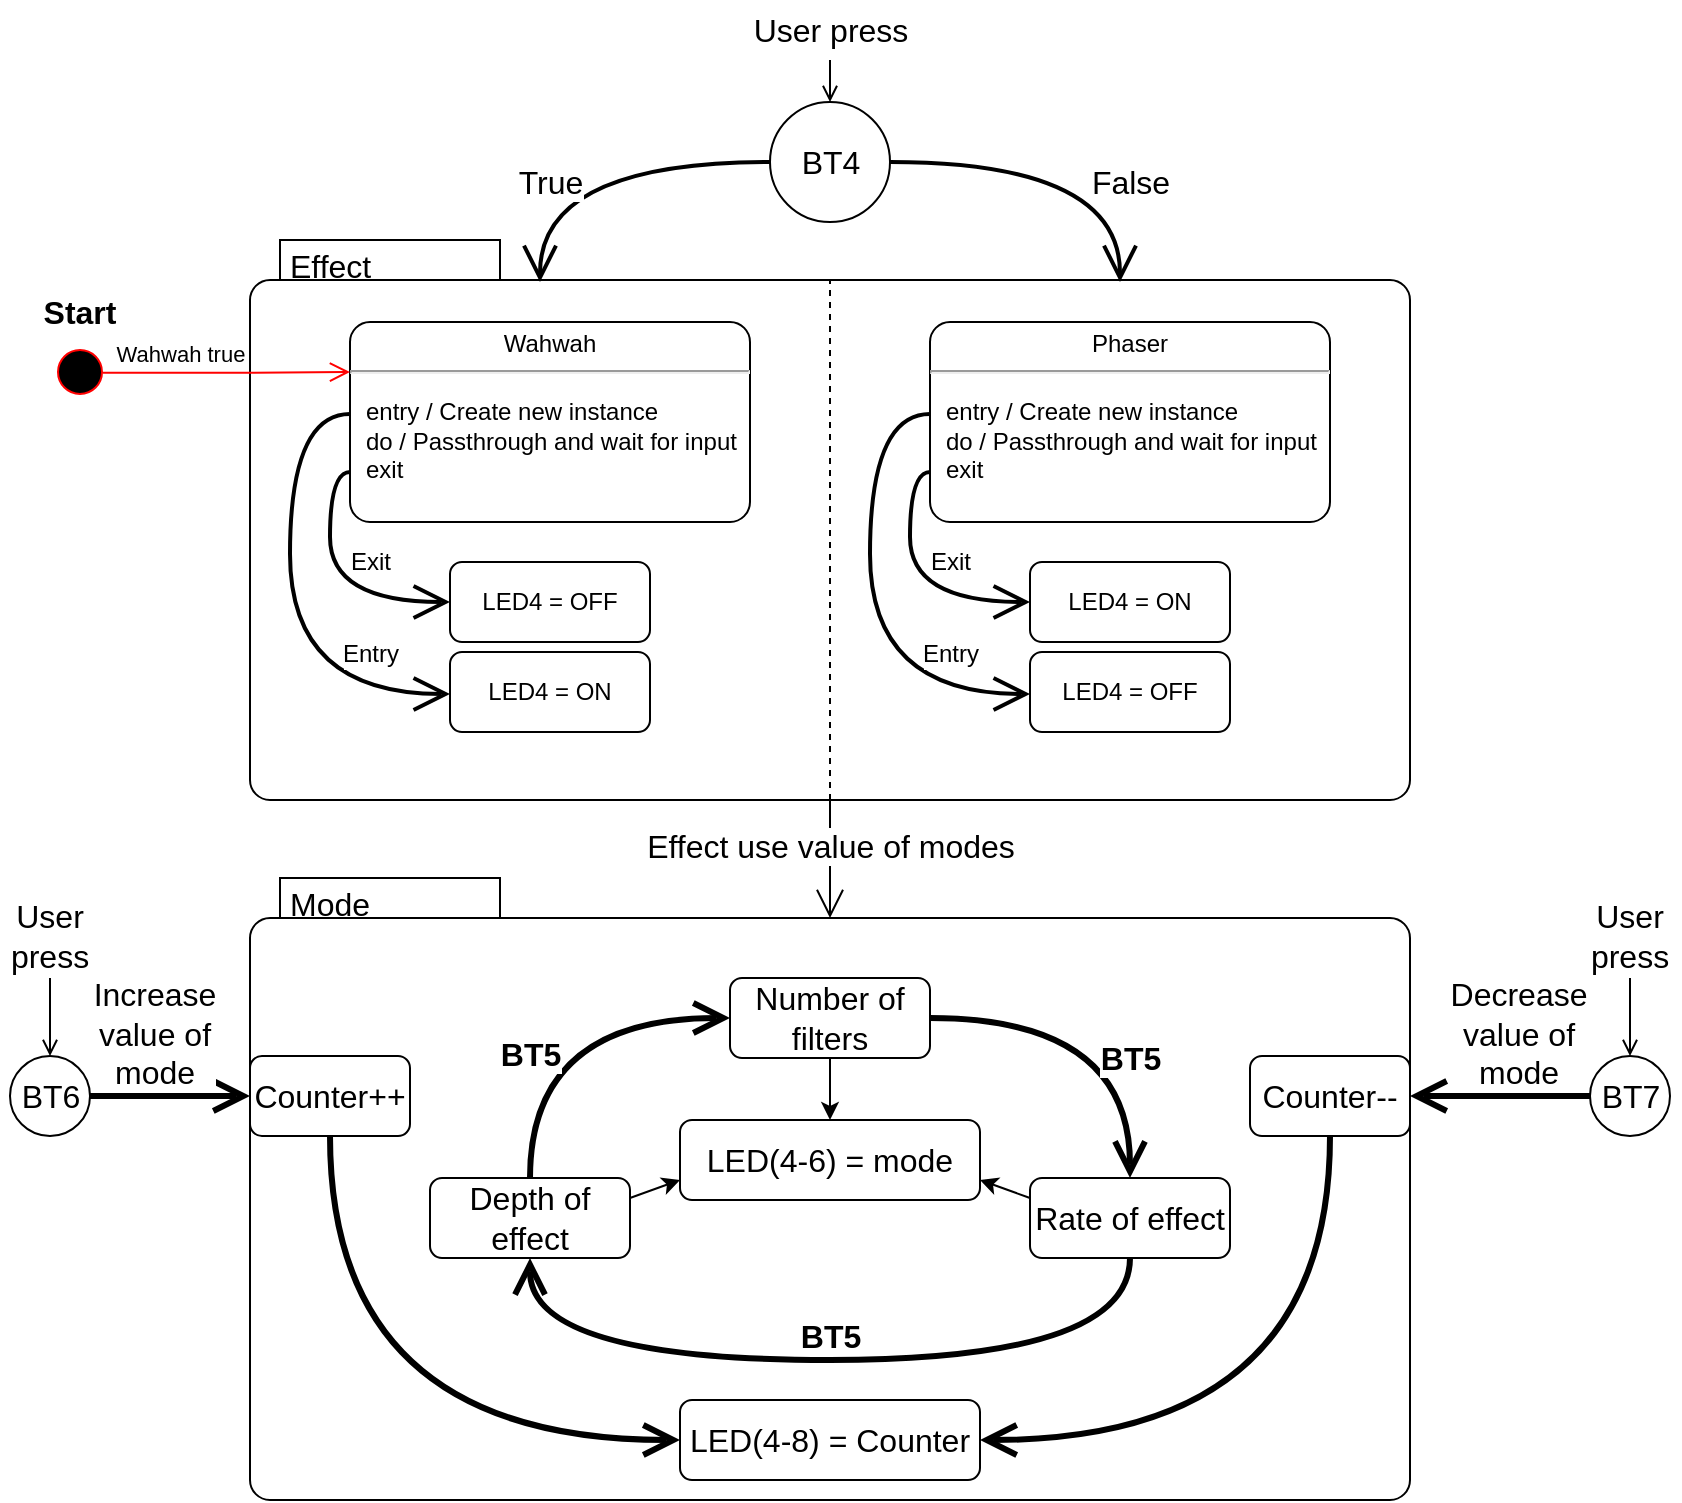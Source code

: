 <mxfile version="21.3.7" type="github">
  <diagram name="Page-1" id="avLiX0-ZLgYI8EXi2qUj">
    <mxGraphModel dx="1378" dy="1249" grid="1" gridSize="10" guides="1" tooltips="1" connect="1" arrows="1" fold="1" page="1" pageScale="1" pageWidth="1169" pageHeight="827" math="0" shadow="0">
      <root>
        <mxCell id="0" />
        <mxCell id="1" parent="0" />
        <mxCell id="FEn8FtpyVpgcIujweO89-69" value="Effect" style="shape=mxgraph.sysml.compState;html=1;align=left;verticalAlign=top;spacingTop=-3;spacingLeft=18;fontSize=16;" vertex="1" parent="1">
          <mxGeometry x="270" y="180" width="580" height="280" as="geometry" />
        </mxCell>
        <mxCell id="FEn8FtpyVpgcIujweO89-50" value="Mode" style="shape=mxgraph.sysml.compState;html=1;align=left;verticalAlign=top;spacingTop=-3;spacingLeft=18;fontSize=16;" vertex="1" parent="1">
          <mxGeometry x="270" y="499" width="580" height="311" as="geometry" />
        </mxCell>
        <mxCell id="FEn8FtpyVpgcIujweO89-2" value="&lt;p style=&quot;margin: 4px 0px 0px; text-align: center; font-size: 12px;&quot;&gt;Wahwah&lt;/p&gt;&lt;hr style=&quot;font-size: 12px;&quot;&gt;&lt;p style=&quot;font-size: 12px;&quot;&gt;&lt;/p&gt;&lt;p style=&quot;margin: 0px 0px 0px 8px; text-align: left; font-size: 12px;&quot;&gt;entry / Create new instance&lt;br style=&quot;font-size: 12px;&quot;&gt;do / Passthrough and wait for input&lt;br style=&quot;font-size: 12px;&quot;&gt;exit&amp;nbsp;&lt;/p&gt;" style="shape=mxgraph.sysml.simpleState;html=1;overflow=fill;whiteSpace=wrap;align=center;fontSize=12;" vertex="1" parent="1">
          <mxGeometry x="320" y="221" width="200" height="100" as="geometry" />
        </mxCell>
        <mxCell id="FEn8FtpyVpgcIujweO89-4" value="&lt;b style=&quot;font-size: 16px;&quot;&gt;Start&lt;/b&gt;" style="text;html=1;strokeColor=none;fillColor=none;align=center;verticalAlign=middle;whiteSpace=wrap;rounded=0;fontSize=16;" vertex="1" parent="1">
          <mxGeometry x="155" y="201" width="60" height="30" as="geometry" />
        </mxCell>
        <mxCell id="FEn8FtpyVpgcIujweO89-10" style="edgeStyle=orthogonalEdgeStyle;orthogonalLoop=1;jettySize=auto;html=1;exitX=1;exitY=0.5;exitDx=0;exitDy=0;entryX=0.75;entryY=0;entryDx=0;entryDy=20;entryPerimeter=0;curved=1;endArrow=open;endFill=0;targetPerimeterSpacing=0;endSize=14;strokeWidth=2;fontSize=16;" edge="1" parent="1" source="FEn8FtpyVpgcIujweO89-8">
          <mxGeometry relative="1" as="geometry">
            <mxPoint x="705" y="201" as="targetPoint" />
            <Array as="points">
              <mxPoint x="705" y="141" />
            </Array>
          </mxGeometry>
        </mxCell>
        <mxCell id="FEn8FtpyVpgcIujweO89-17" value="False" style="edgeLabel;html=1;align=center;verticalAlign=middle;resizable=0;points=[];fontSize=16;" vertex="1" connectable="0" parent="FEn8FtpyVpgcIujweO89-10">
          <mxGeometry x="-0.224" y="-19" relative="1" as="geometry">
            <mxPoint x="52" y="-9" as="offset" />
          </mxGeometry>
        </mxCell>
        <mxCell id="FEn8FtpyVpgcIujweO89-13" style="edgeStyle=orthogonalEdgeStyle;rounded=0;orthogonalLoop=1;jettySize=auto;html=1;entryX=0.5;entryY=0;entryDx=0;entryDy=0;endArrow=open;endFill=0;exitX=0.5;exitY=1;exitDx=0;exitDy=0;fontSize=16;" edge="1" parent="1" source="FEn8FtpyVpgcIujweO89-14" target="FEn8FtpyVpgcIujweO89-8">
          <mxGeometry relative="1" as="geometry">
            <mxPoint x="560" y="71" as="sourcePoint" />
          </mxGeometry>
        </mxCell>
        <mxCell id="FEn8FtpyVpgcIujweO89-8" value="BT4" style="shape=ellipse;html=1;fontSize=16;align=center;" vertex="1" parent="1">
          <mxGeometry x="530" y="111" width="60" height="60" as="geometry" />
        </mxCell>
        <mxCell id="FEn8FtpyVpgcIujweO89-12" style="edgeStyle=orthogonalEdgeStyle;orthogonalLoop=1;jettySize=auto;html=1;exitX=0;exitY=0.5;exitDx=0;exitDy=0;entryX=0.25;entryY=0;entryDx=0;entryDy=20;entryPerimeter=0;curved=1;endArrow=open;endFill=0;targetPerimeterSpacing=0;endSize=14;strokeWidth=2;fontSize=16;" edge="1" parent="1" source="FEn8FtpyVpgcIujweO89-8">
          <mxGeometry relative="1" as="geometry">
            <mxPoint x="595" y="81" as="sourcePoint" />
            <mxPoint x="415" y="201" as="targetPoint" />
            <Array as="points">
              <mxPoint x="415" y="141" />
            </Array>
          </mxGeometry>
        </mxCell>
        <mxCell id="FEn8FtpyVpgcIujweO89-16" value="True" style="edgeLabel;html=1;align=center;verticalAlign=middle;resizable=0;points=[];fontSize=16;" vertex="1" connectable="0" parent="FEn8FtpyVpgcIujweO89-12">
          <mxGeometry x="-0.22" y="13" relative="1" as="geometry">
            <mxPoint x="-42" y="-3" as="offset" />
          </mxGeometry>
        </mxCell>
        <mxCell id="FEn8FtpyVpgcIujweO89-14" value="User press" style="text;html=1;strokeColor=none;fillColor=none;align=center;verticalAlign=middle;whiteSpace=wrap;rounded=0;fontSize=16;" vertex="1" parent="1">
          <mxGeometry x="512.5" y="60" width="95" height="30" as="geometry" />
        </mxCell>
        <mxCell id="FEn8FtpyVpgcIujweO89-18" value="LED4 = OFF" style="shape=rect;rounded=1;html=1;whiteSpace=wrap;align=center;fontSize=12;" vertex="1" parent="1">
          <mxGeometry x="370" y="341" width="100" height="40" as="geometry" />
        </mxCell>
        <mxCell id="FEn8FtpyVpgcIujweO89-21" style="edgeStyle=orthogonalEdgeStyle;orthogonalLoop=1;jettySize=auto;html=1;exitX=0;exitY=0.75;exitDx=0;exitDy=0;entryX=0;entryY=0.5;entryDx=0;entryDy=0;curved=1;endArrow=open;endFill=0;targetPerimeterSpacing=0;endSize=14;strokeWidth=2;exitPerimeter=0;fontSize=12;" edge="1" parent="1" source="FEn8FtpyVpgcIujweO89-2" target="FEn8FtpyVpgcIujweO89-18">
          <mxGeometry relative="1" as="geometry">
            <mxPoint x="550" y="81" as="sourcePoint" />
            <mxPoint x="435" y="171" as="targetPoint" />
            <Array as="points">
              <mxPoint x="310" y="296" />
              <mxPoint x="310" y="361" />
            </Array>
          </mxGeometry>
        </mxCell>
        <mxCell id="FEn8FtpyVpgcIujweO89-22" value="Exit" style="edgeLabel;html=1;align=center;verticalAlign=middle;resizable=0;points=[];fontSize=12;" vertex="1" connectable="0" parent="FEn8FtpyVpgcIujweO89-21">
          <mxGeometry x="-0.22" y="13" relative="1" as="geometry">
            <mxPoint x="7" y="2" as="offset" />
          </mxGeometry>
        </mxCell>
        <mxCell id="FEn8FtpyVpgcIujweO89-24" value="LED4 = ON" style="shape=rect;rounded=1;html=1;whiteSpace=wrap;align=center;fontSize=12;" vertex="1" parent="1">
          <mxGeometry x="370" y="386" width="100" height="40" as="geometry" />
        </mxCell>
        <mxCell id="FEn8FtpyVpgcIujweO89-25" style="edgeStyle=orthogonalEdgeStyle;orthogonalLoop=1;jettySize=auto;html=1;exitX=0;exitY=0.5;exitDx=0;exitDy=0;entryX=0;entryY=0.5;entryDx=0;entryDy=0;curved=1;endArrow=open;endFill=0;targetPerimeterSpacing=0;endSize=14;strokeWidth=2;exitPerimeter=0;fontSize=12;" edge="1" parent="1">
          <mxGeometry relative="1" as="geometry">
            <mxPoint x="320" y="267" as="sourcePoint" />
            <mxPoint x="370" y="407" as="targetPoint" />
            <Array as="points">
              <mxPoint x="290" y="267" />
              <mxPoint x="290" y="407" />
            </Array>
          </mxGeometry>
        </mxCell>
        <mxCell id="FEn8FtpyVpgcIujweO89-26" value="Entry" style="edgeLabel;html=1;align=center;verticalAlign=middle;resizable=0;points=[];fontSize=12;" vertex="1" connectable="0" parent="FEn8FtpyVpgcIujweO89-25">
          <mxGeometry x="-0.22" y="13" relative="1" as="geometry">
            <mxPoint x="27" y="52" as="offset" />
          </mxGeometry>
        </mxCell>
        <mxCell id="FEn8FtpyVpgcIujweO89-27" value="&lt;p style=&quot;margin: 4px 0px 0px; text-align: center; font-size: 12px;&quot;&gt;Phaser&lt;/p&gt;&lt;hr style=&quot;font-size: 12px;&quot;&gt;&lt;p style=&quot;font-size: 12px;&quot;&gt;&lt;/p&gt;&lt;p style=&quot;margin: 0px 0px 0px 8px; text-align: left; font-size: 12px;&quot;&gt;entry / Create new instance&lt;br style=&quot;font-size: 12px;&quot;&gt;do / Passthrough and wait for input&lt;br style=&quot;font-size: 12px;&quot;&gt;exit&amp;nbsp;&lt;/p&gt;" style="shape=mxgraph.sysml.simpleState;html=1;overflow=fill;whiteSpace=wrap;align=center;fontSize=12;" vertex="1" parent="1">
          <mxGeometry x="610" y="221" width="200" height="100" as="geometry" />
        </mxCell>
        <mxCell id="FEn8FtpyVpgcIujweO89-28" value="LED4 = ON" style="shape=rect;rounded=1;html=1;whiteSpace=wrap;align=center;fontSize=12;" vertex="1" parent="1">
          <mxGeometry x="660" y="341" width="100" height="40" as="geometry" />
        </mxCell>
        <mxCell id="FEn8FtpyVpgcIujweO89-29" style="edgeStyle=orthogonalEdgeStyle;orthogonalLoop=1;jettySize=auto;html=1;exitX=0;exitY=0.75;exitDx=0;exitDy=0;entryX=0;entryY=0.5;entryDx=0;entryDy=0;curved=1;endArrow=open;endFill=0;targetPerimeterSpacing=0;endSize=14;strokeWidth=2;exitPerimeter=0;fontSize=12;" edge="1" parent="1" source="FEn8FtpyVpgcIujweO89-27" target="FEn8FtpyVpgcIujweO89-28">
          <mxGeometry relative="1" as="geometry">
            <mxPoint x="840" y="81" as="sourcePoint" />
            <mxPoint x="725" y="171" as="targetPoint" />
            <Array as="points">
              <mxPoint x="600" y="296" />
              <mxPoint x="600" y="361" />
            </Array>
          </mxGeometry>
        </mxCell>
        <mxCell id="FEn8FtpyVpgcIujweO89-30" value="Exit" style="edgeLabel;html=1;align=center;verticalAlign=middle;resizable=0;points=[];fontSize=12;" vertex="1" connectable="0" parent="FEn8FtpyVpgcIujweO89-29">
          <mxGeometry x="-0.22" y="13" relative="1" as="geometry">
            <mxPoint x="7" y="2" as="offset" />
          </mxGeometry>
        </mxCell>
        <mxCell id="FEn8FtpyVpgcIujweO89-31" value="LED4 = OFF" style="shape=rect;rounded=1;html=1;whiteSpace=wrap;align=center;fontSize=12;" vertex="1" parent="1">
          <mxGeometry x="660" y="386" width="100" height="40" as="geometry" />
        </mxCell>
        <mxCell id="FEn8FtpyVpgcIujweO89-32" style="edgeStyle=orthogonalEdgeStyle;orthogonalLoop=1;jettySize=auto;html=1;exitX=0;exitY=0.5;exitDx=0;exitDy=0;entryX=0;entryY=0.5;entryDx=0;entryDy=0;curved=1;endArrow=open;endFill=0;targetPerimeterSpacing=0;endSize=14;strokeWidth=2;exitPerimeter=0;fontSize=12;" edge="1" parent="1">
          <mxGeometry relative="1" as="geometry">
            <mxPoint x="610" y="267" as="sourcePoint" />
            <mxPoint x="660" y="407" as="targetPoint" />
            <Array as="points">
              <mxPoint x="580" y="267" />
              <mxPoint x="580" y="407" />
            </Array>
          </mxGeometry>
        </mxCell>
        <mxCell id="FEn8FtpyVpgcIujweO89-33" value="Entry" style="edgeLabel;html=1;align=center;verticalAlign=middle;resizable=0;points=[];fontSize=12;" vertex="1" connectable="0" parent="FEn8FtpyVpgcIujweO89-32">
          <mxGeometry x="-0.22" y="13" relative="1" as="geometry">
            <mxPoint x="27" y="52" as="offset" />
          </mxGeometry>
        </mxCell>
        <mxCell id="FEn8FtpyVpgcIujweO89-37" value="" style="edgeStyle=elbowEdgeStyle;html=1;elbow=horizontal;align=right;verticalAlign=bottom;rounded=0;labelBackgroundColor=none;endArrow=open;endSize=12;exitX=0.5;exitY=1;exitDx=0;exitDy=0;exitPerimeter=0;entryX=0.5;entryY=0;entryDx=0;entryDy=20;entryPerimeter=0;fontSize=16;" edge="1" target="FEn8FtpyVpgcIujweO89-50" parent="1" source="FEn8FtpyVpgcIujweO89-69">
          <mxGeometry relative="1" as="geometry">
            <mxPoint x="705" y="451" as="sourcePoint" />
            <mxPoint x="560" y="501.0" as="targetPoint" />
            <Array as="points">
              <mxPoint x="560" y="471" />
            </Array>
          </mxGeometry>
        </mxCell>
        <mxCell id="FEn8FtpyVpgcIujweO89-60" value="Effect use value of modes" style="edgeLabel;html=1;align=center;verticalAlign=middle;resizable=0;points=[];fontSize=16;" vertex="1" connectable="0" parent="FEn8FtpyVpgcIujweO89-37">
          <mxGeometry x="0.607" y="-3" relative="1" as="geometry">
            <mxPoint x="3" y="-25" as="offset" />
          </mxGeometry>
        </mxCell>
        <mxCell id="FEn8FtpyVpgcIujweO89-72" style="rounded=0;orthogonalLoop=1;jettySize=auto;html=1;exitX=1;exitY=0.25;exitDx=0;exitDy=0;entryX=0;entryY=0.75;entryDx=0;entryDy=0;" edge="1" parent="1" source="FEn8FtpyVpgcIujweO89-42" target="FEn8FtpyVpgcIujweO89-71">
          <mxGeometry relative="1" as="geometry" />
        </mxCell>
        <mxCell id="FEn8FtpyVpgcIujweO89-42" value="Depth of effect" style="shape=rect;rounded=1;html=1;whiteSpace=wrap;align=center;fontSize=16;" vertex="1" parent="1">
          <mxGeometry x="360" y="649" width="100" height="40" as="geometry" />
        </mxCell>
        <mxCell id="FEn8FtpyVpgcIujweO89-45" style="edgeStyle=orthogonalEdgeStyle;rounded=0;orthogonalLoop=1;jettySize=auto;html=1;entryX=0.5;entryY=0;entryDx=0;entryDy=0;endArrow=open;endFill=0;exitX=0.5;exitY=1;exitDx=0;exitDy=0;fontSize=16;" edge="1" parent="1" source="FEn8FtpyVpgcIujweO89-47" target="FEn8FtpyVpgcIujweO89-46">
          <mxGeometry relative="1" as="geometry">
            <mxPoint x="130" y="569" as="sourcePoint" />
            <Array as="points" />
          </mxGeometry>
        </mxCell>
        <mxCell id="FEn8FtpyVpgcIujweO89-46" value="BT6" style="shape=ellipse;html=1;fontSize=16;align=center;" vertex="1" parent="1">
          <mxGeometry x="150" y="588" width="40" height="40" as="geometry" />
        </mxCell>
        <mxCell id="FEn8FtpyVpgcIujweO89-47" value="User press" style="text;html=1;strokeColor=none;fillColor=none;align=center;verticalAlign=middle;whiteSpace=wrap;rounded=0;fontSize=16;" vertex="1" parent="1">
          <mxGeometry x="145" y="506" width="50" height="43" as="geometry" />
        </mxCell>
        <mxCell id="FEn8FtpyVpgcIujweO89-74" style="edgeStyle=orthogonalEdgeStyle;rounded=0;orthogonalLoop=1;jettySize=auto;html=1;exitX=0.5;exitY=1;exitDx=0;exitDy=0;entryX=0.5;entryY=0;entryDx=0;entryDy=0;" edge="1" parent="1" source="FEn8FtpyVpgcIujweO89-48" target="FEn8FtpyVpgcIujweO89-71">
          <mxGeometry relative="1" as="geometry" />
        </mxCell>
        <mxCell id="FEn8FtpyVpgcIujweO89-48" value="Number of filters" style="shape=rect;rounded=1;html=1;whiteSpace=wrap;align=center;fontSize=16;" vertex="1" parent="1">
          <mxGeometry x="510" y="549" width="100" height="40" as="geometry" />
        </mxCell>
        <mxCell id="FEn8FtpyVpgcIujweO89-49" value="Rate of effect" style="shape=rect;rounded=1;html=1;whiteSpace=wrap;align=center;fontSize=16;" vertex="1" parent="1">
          <mxGeometry x="660" y="649" width="100" height="40" as="geometry" />
        </mxCell>
        <mxCell id="FEn8FtpyVpgcIujweO89-52" value="Increase&lt;br style=&quot;border-color: var(--border-color); font-size: 16px;&quot;&gt;value of&lt;br style=&quot;border-color: var(--border-color); font-size: 16px;&quot;&gt;mode" style="edgeStyle=none;html=1;endArrow=open;endSize=12;strokeWidth=3;verticalAlign=bottom;rounded=0;exitX=1;exitY=0.5;exitDx=0;exitDy=0;entryX=0;entryY=0.5;entryDx=0;entryDy=0;fontSize=16;" edge="1" parent="1" source="FEn8FtpyVpgcIujweO89-46" target="FEn8FtpyVpgcIujweO89-64">
          <mxGeometry x="-0.2" width="160" relative="1" as="geometry">
            <mxPoint x="200" y="607.83" as="sourcePoint" />
            <mxPoint x="330" y="607.83" as="targetPoint" />
            <mxPoint as="offset" />
          </mxGeometry>
        </mxCell>
        <mxCell id="FEn8FtpyVpgcIujweO89-53" value="&lt;b style=&quot;font-size: 16px;&quot;&gt;BT5&lt;/b&gt;" style="edgeStyle=orthogonalEdgeStyle;html=1;endArrow=open;endSize=12;strokeWidth=3;verticalAlign=bottom;rounded=0;exitX=1;exitY=0.5;exitDx=0;exitDy=0;entryX=0.5;entryY=0;entryDx=0;entryDy=0;curved=1;fontSize=16;" edge="1" parent="1" source="FEn8FtpyVpgcIujweO89-48" target="FEn8FtpyVpgcIujweO89-49">
          <mxGeometry x="0.46" width="160" relative="1" as="geometry">
            <mxPoint x="185" y="588" as="sourcePoint" />
            <mxPoint x="275" y="589" as="targetPoint" />
            <mxPoint as="offset" />
          </mxGeometry>
        </mxCell>
        <mxCell id="FEn8FtpyVpgcIujweO89-54" value="&lt;b style=&quot;font-size: 16px;&quot;&gt;BT5&lt;/b&gt;" style="edgeStyle=orthogonalEdgeStyle;html=1;endArrow=open;endSize=12;strokeWidth=3;verticalAlign=bottom;rounded=0;exitX=0.5;exitY=1;exitDx=0;exitDy=0;entryX=0.5;entryY=1;entryDx=0;entryDy=0;curved=1;fontSize=16;" edge="1" parent="1" source="FEn8FtpyVpgcIujweO89-49" target="FEn8FtpyVpgcIujweO89-42">
          <mxGeometry width="160" relative="1" as="geometry">
            <mxPoint x="615" y="579" as="sourcePoint" />
            <mxPoint x="715" y="639" as="targetPoint" />
            <mxPoint as="offset" />
            <Array as="points">
              <mxPoint x="710" y="740" />
              <mxPoint x="410" y="740" />
            </Array>
          </mxGeometry>
        </mxCell>
        <mxCell id="FEn8FtpyVpgcIujweO89-55" value="&lt;b style=&quot;font-size: 16px;&quot;&gt;BT5&lt;/b&gt;" style="edgeStyle=orthogonalEdgeStyle;html=1;endArrow=open;endSize=12;strokeWidth=3;verticalAlign=bottom;rounded=0;exitX=0.5;exitY=0;exitDx=0;exitDy=0;entryX=0;entryY=0.5;entryDx=0;entryDy=0;curved=1;fontSize=16;" edge="1" parent="1" source="FEn8FtpyVpgcIujweO89-42" target="FEn8FtpyVpgcIujweO89-48">
          <mxGeometry x="-0.444" width="160" relative="1" as="geometry">
            <mxPoint x="715" y="679" as="sourcePoint" />
            <mxPoint x="425" y="679" as="targetPoint" />
            <mxPoint as="offset" />
            <Array as="points">
              <mxPoint x="410" y="569" />
            </Array>
          </mxGeometry>
        </mxCell>
        <mxCell id="FEn8FtpyVpgcIujweO89-56" style="edgeStyle=orthogonalEdgeStyle;rounded=0;orthogonalLoop=1;jettySize=auto;html=1;entryX=0.5;entryY=0;entryDx=0;entryDy=0;endArrow=open;endFill=0;exitX=0.5;exitY=1;exitDx=0;exitDy=0;fontSize=16;" edge="1" parent="1" source="FEn8FtpyVpgcIujweO89-58" target="FEn8FtpyVpgcIujweO89-57">
          <mxGeometry relative="1" as="geometry">
            <mxPoint x="885" y="569" as="sourcePoint" />
            <Array as="points" />
          </mxGeometry>
        </mxCell>
        <mxCell id="FEn8FtpyVpgcIujweO89-57" value="BT7" style="shape=ellipse;html=1;fontSize=16;align=center;" vertex="1" parent="1">
          <mxGeometry x="940" y="588" width="40" height="40" as="geometry" />
        </mxCell>
        <mxCell id="FEn8FtpyVpgcIujweO89-58" value="User press" style="text;html=1;strokeColor=none;fillColor=none;align=center;verticalAlign=middle;whiteSpace=wrap;rounded=0;fontSize=16;" vertex="1" parent="1">
          <mxGeometry x="935" y="506" width="50" height="43" as="geometry" />
        </mxCell>
        <mxCell id="FEn8FtpyVpgcIujweO89-59" value="Decrease&lt;br style=&quot;font-size: 16px;&quot;&gt;value of&lt;br style=&quot;font-size: 16px;&quot;&gt;mode" style="edgeStyle=none;html=1;endArrow=open;endSize=12;strokeWidth=3;verticalAlign=bottom;rounded=0;exitX=0;exitY=0.5;exitDx=0;exitDy=0;fontSize=16;" edge="1" parent="1" source="FEn8FtpyVpgcIujweO89-57">
          <mxGeometry x="-0.205" width="160" relative="1" as="geometry">
            <mxPoint x="955" y="607.83" as="sourcePoint" />
            <mxPoint x="850" y="608" as="targetPoint" />
            <mxPoint as="offset" />
          </mxGeometry>
        </mxCell>
        <mxCell id="FEn8FtpyVpgcIujweO89-61" value="LED(4-8) = Counter" style="shape=rect;rounded=1;html=1;whiteSpace=wrap;align=center;fontSize=16;" vertex="1" parent="1">
          <mxGeometry x="485" y="760" width="150" height="40" as="geometry" />
        </mxCell>
        <mxCell id="FEn8FtpyVpgcIujweO89-64" value="Counter++" style="shape=rect;rounded=1;html=1;whiteSpace=wrap;align=center;fontSize=16;" vertex="1" parent="1">
          <mxGeometry x="270" y="588" width="80" height="40" as="geometry" />
        </mxCell>
        <mxCell id="FEn8FtpyVpgcIujweO89-65" value="Counter--" style="shape=rect;rounded=1;html=1;whiteSpace=wrap;align=center;fontSize=16;" vertex="1" parent="1">
          <mxGeometry x="770" y="588" width="80" height="40" as="geometry" />
        </mxCell>
        <mxCell id="FEn8FtpyVpgcIujweO89-66" value="" style="edgeStyle=orthogonalEdgeStyle;html=1;endArrow=open;endSize=12;strokeWidth=3;verticalAlign=bottom;rounded=0;exitX=0.5;exitY=1;exitDx=0;exitDy=0;entryX=1;entryY=0.5;entryDx=0;entryDy=0;curved=1;fontSize=16;" edge="1" parent="1" source="FEn8FtpyVpgcIujweO89-65" target="FEn8FtpyVpgcIujweO89-61">
          <mxGeometry x="0.0" y="-10" width="160" relative="1" as="geometry">
            <mxPoint x="715" y="639" as="sourcePoint" />
            <mxPoint x="615" y="579" as="targetPoint" />
            <mxPoint as="offset" />
          </mxGeometry>
        </mxCell>
        <mxCell id="FEn8FtpyVpgcIujweO89-67" value="" style="edgeStyle=orthogonalEdgeStyle;html=1;endArrow=open;endSize=12;strokeWidth=3;verticalAlign=bottom;rounded=0;exitX=0.5;exitY=1;exitDx=0;exitDy=0;entryX=0;entryY=0.5;entryDx=0;entryDy=0;curved=1;fontSize=16;" edge="1" parent="1" source="FEn8FtpyVpgcIujweO89-64" target="FEn8FtpyVpgcIujweO89-61">
          <mxGeometry x="-0.001" y="-10" width="160" relative="1" as="geometry">
            <mxPoint x="625" y="589" as="sourcePoint" />
            <mxPoint x="725" y="649" as="targetPoint" />
            <mxPoint as="offset" />
          </mxGeometry>
        </mxCell>
        <mxCell id="FEn8FtpyVpgcIujweO89-70" value="" style="endArrow=none;dashed=1;html=1;rounded=0;entryX=0.5;entryY=0;entryDx=0;entryDy=20;entryPerimeter=0;exitX=0.5;exitY=1;exitDx=0;exitDy=0;exitPerimeter=0;" edge="1" parent="1" source="FEn8FtpyVpgcIujweO89-69" target="FEn8FtpyVpgcIujweO89-69">
          <mxGeometry width="50" height="50" relative="1" as="geometry">
            <mxPoint x="520" y="380" as="sourcePoint" />
            <mxPoint x="570" y="330" as="targetPoint" />
          </mxGeometry>
        </mxCell>
        <mxCell id="FEn8FtpyVpgcIujweO89-71" value="LED(4-6) = mode" style="shape=rect;rounded=1;html=1;whiteSpace=wrap;align=center;fontSize=16;" vertex="1" parent="1">
          <mxGeometry x="485" y="620" width="150" height="40" as="geometry" />
        </mxCell>
        <mxCell id="FEn8FtpyVpgcIujweO89-73" style="rounded=0;orthogonalLoop=1;jettySize=auto;html=1;exitX=0;exitY=0.25;exitDx=0;exitDy=0;entryX=1;entryY=0.75;entryDx=0;entryDy=0;" edge="1" parent="1" source="FEn8FtpyVpgcIujweO89-49" target="FEn8FtpyVpgcIujweO89-71">
          <mxGeometry relative="1" as="geometry">
            <mxPoint x="470" y="669" as="sourcePoint" />
            <mxPoint x="495" y="649" as="targetPoint" />
          </mxGeometry>
        </mxCell>
        <mxCell id="FEn8FtpyVpgcIujweO89-76" value="" style="ellipse;html=1;shape=startState;fillColor=#000000;strokeColor=#ff0000;" vertex="1" parent="1">
          <mxGeometry x="170" y="231" width="30" height="30" as="geometry" />
        </mxCell>
        <mxCell id="FEn8FtpyVpgcIujweO89-77" value="" style="edgeStyle=orthogonalEdgeStyle;html=1;verticalAlign=bottom;endArrow=open;endSize=8;strokeColor=#ff0000;rounded=0;entryX=0;entryY=0.25;entryDx=0;entryDy=0;entryPerimeter=0;exitX=0.878;exitY=0.512;exitDx=0;exitDy=0;exitPerimeter=0;" edge="1" source="FEn8FtpyVpgcIujweO89-76" parent="1" target="FEn8FtpyVpgcIujweO89-2">
          <mxGeometry relative="1" as="geometry">
            <mxPoint x="260" y="295" as="targetPoint" />
          </mxGeometry>
        </mxCell>
        <mxCell id="FEn8FtpyVpgcIujweO89-78" value="Wahwah true" style="edgeLabel;html=1;align=center;verticalAlign=middle;resizable=0;points=[];" vertex="1" connectable="0" parent="FEn8FtpyVpgcIujweO89-77">
          <mxGeometry x="-0.247" y="1" relative="1" as="geometry">
            <mxPoint x="-8" y="-9" as="offset" />
          </mxGeometry>
        </mxCell>
      </root>
    </mxGraphModel>
  </diagram>
</mxfile>
